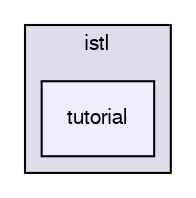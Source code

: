 digraph G {
  compound=true
  node [ fontsize=10, fontname="FreeSans"];
  edge [ labelfontsize=9, labelfontname="FreeSans"];
  subgraph clusterdir_39c25fa0261c9359275e2f8975608afb {
    graph [ bgcolor="#ddddee", pencolor="black", label="istl" fontname="FreeSans", fontsize=10, URL="dir_39c25fa0261c9359275e2f8975608afb.html"]
  dir_03c47c12397dee816cbf77078132f04b [shape=box, label="tutorial", style="filled", fillcolor="#eeeeff", pencolor="black", URL="dir_03c47c12397dee816cbf77078132f04b.html"];
  }
}
